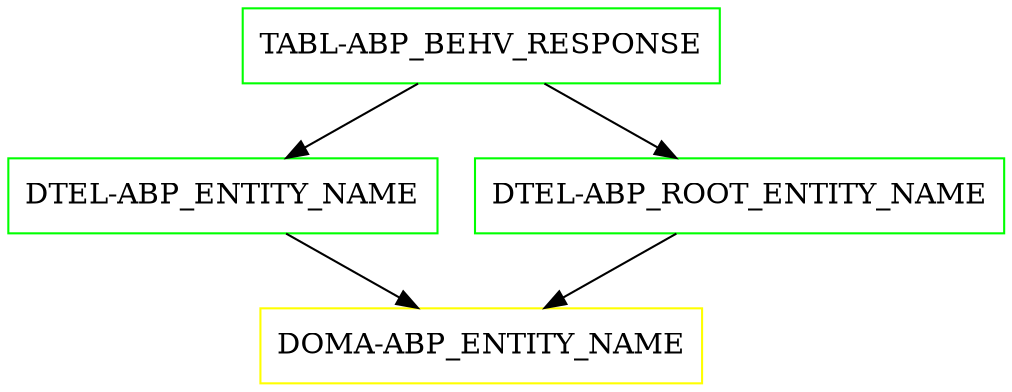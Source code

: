 digraph G {
  "TABL-ABP_BEHV_RESPONSE" [shape=box,color=green];
  "DTEL-ABP_ENTITY_NAME" [shape=box,color=green,URL="./DTEL_ABP_ENTITY_NAME.html"];
  "DOMA-ABP_ENTITY_NAME" [shape=box,color=yellow,URL="./DOMA_ABP_ENTITY_NAME.html"];
  "DTEL-ABP_ROOT_ENTITY_NAME" [shape=box,color=green,URL="./DTEL_ABP_ROOT_ENTITY_NAME.html"];
  "TABL-ABP_BEHV_RESPONSE" -> "DTEL-ABP_ROOT_ENTITY_NAME";
  "TABL-ABP_BEHV_RESPONSE" -> "DTEL-ABP_ENTITY_NAME";
  "DTEL-ABP_ENTITY_NAME" -> "DOMA-ABP_ENTITY_NAME";
  "DTEL-ABP_ROOT_ENTITY_NAME" -> "DOMA-ABP_ENTITY_NAME";
}
